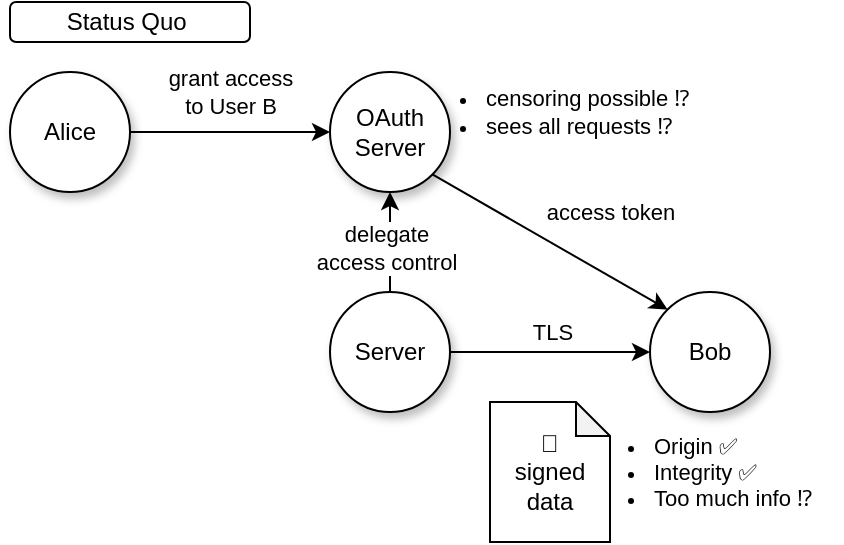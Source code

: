 <mxfile>
    <diagram name="Page-1" id="E1Tv2Iv79u1PMs5fWFh_">
        <mxGraphModel dx="829" dy="769" grid="1" gridSize="10" guides="1" tooltips="1" connect="1" arrows="1" fold="1" page="1" pageScale="1" pageWidth="827" pageHeight="1169" math="0" shadow="0">
            <root>
                <mxCell id="0"/>
                <mxCell id="1" parent="0"/>
                <mxCell id="HxEEL8P-OPklS3m3PPNj-47" value="Status Quo&amp;nbsp;" style="rounded=1;whiteSpace=wrap;html=1;" parent="1" vertex="1">
                    <mxGeometry x="70" y="500" width="120" height="20" as="geometry"/>
                </mxCell>
                <mxCell id="HxEEL8P-OPklS3m3PPNj-18" value="&lt;ul style=&quot;font-size: 11px;&quot;&gt;&lt;li&gt;Origin ✅&lt;/li&gt;&lt;li style=&quot;border-color: var(--border-color);&quot;&gt;Integrity&amp;nbsp;✅&lt;/li&gt;&lt;li&gt;&lt;span style=&quot;background-color: initial;&quot;&gt;Too much info&amp;nbsp;&lt;/span&gt;⁉️&lt;br&gt;&lt;/li&gt;&lt;/ul&gt;" style="rounded=0;whiteSpace=wrap;html=1;align=left;fillColor=none;strokeColor=none;horizontal=1;" parent="1" vertex="1">
                    <mxGeometry x="350" y="705" width="136" height="60" as="geometry"/>
                </mxCell>
                <mxCell id="HxEEL8P-OPklS3m3PPNj-24" value="Server" style="ellipse;whiteSpace=wrap;html=1;aspect=fixed;shadow=1;" parent="1" vertex="1">
                    <mxGeometry x="230" y="645" width="60" height="60" as="geometry"/>
                </mxCell>
                <mxCell id="HxEEL8P-OPklS3m3PPNj-25" style="rounded=0;orthogonalLoop=1;jettySize=auto;html=1;exitX=1;exitY=0.5;exitDx=0;exitDy=0;entryX=0;entryY=0.5;entryDx=0;entryDy=0;" parent="1" source="HxEEL8P-OPklS3m3PPNj-24" target="HxEEL8P-OPklS3m3PPNj-28" edge="1">
                    <mxGeometry relative="1" as="geometry"/>
                </mxCell>
                <mxCell id="HxEEL8P-OPklS3m3PPNj-26" value="TLS" style="edgeLabel;html=1;align=center;verticalAlign=middle;resizable=0;points=[];" parent="HxEEL8P-OPklS3m3PPNj-25" vertex="1" connectable="0">
                    <mxGeometry x="-0.112" y="2" relative="1" as="geometry">
                        <mxPoint x="6" y="-8" as="offset"/>
                    </mxGeometry>
                </mxCell>
                <mxCell id="HxEEL8P-OPklS3m3PPNj-27" value="Alice" style="ellipse;whiteSpace=wrap;html=1;aspect=fixed;shadow=1;" parent="1" vertex="1">
                    <mxGeometry x="70" y="535" width="60" height="60" as="geometry"/>
                </mxCell>
                <mxCell id="HxEEL8P-OPklS3m3PPNj-28" value="Bob" style="ellipse;whiteSpace=wrap;html=1;aspect=fixed;shadow=1;" parent="1" vertex="1">
                    <mxGeometry x="390" y="645" width="60" height="60" as="geometry"/>
                </mxCell>
                <mxCell id="HxEEL8P-OPklS3m3PPNj-29" value="" style="endArrow=none;html=1;rounded=0;startArrow=classic;startFill=1;endFill=0;" parent="1" source="HxEEL8P-OPklS3m3PPNj-33" target="HxEEL8P-OPklS3m3PPNj-27" edge="1">
                    <mxGeometry width="50" height="50" relative="1" as="geometry">
                        <mxPoint x="110" y="575" as="sourcePoint"/>
                        <mxPoint x="450" y="665" as="targetPoint"/>
                    </mxGeometry>
                </mxCell>
                <mxCell id="HxEEL8P-OPklS3m3PPNj-30" value="grant access&lt;br&gt;to User B" style="edgeLabel;html=1;align=center;verticalAlign=middle;resizable=0;points=[];" parent="HxEEL8P-OPklS3m3PPNj-29" vertex="1" connectable="0">
                    <mxGeometry x="-0.004" y="-1" relative="1" as="geometry">
                        <mxPoint y="-19" as="offset"/>
                    </mxGeometry>
                </mxCell>
                <mxCell id="HxEEL8P-OPklS3m3PPNj-32" style="edgeStyle=orthogonalEdgeStyle;rounded=0;orthogonalLoop=1;jettySize=auto;html=1;exitX=0.5;exitY=1;exitDx=0;exitDy=0;entryX=0.5;entryY=0;entryDx=0;entryDy=0;startArrow=classic;startFill=1;endArrow=none;endFill=0;" parent="1" source="HxEEL8P-OPklS3m3PPNj-33" target="HxEEL8P-OPklS3m3PPNj-24" edge="1">
                    <mxGeometry relative="1" as="geometry"/>
                </mxCell>
                <mxCell id="2jyW2hphGHJ1HJf9qghL-2" value="delegate&lt;br&gt;access control" style="edgeLabel;html=1;align=center;verticalAlign=middle;resizable=0;points=[];fontSize=11;fontFamily=Helvetica;" parent="HxEEL8P-OPklS3m3PPNj-32" vertex="1" connectable="0">
                    <mxGeometry x="0.24" y="2" relative="1" as="geometry">
                        <mxPoint x="-4" y="-3" as="offset"/>
                    </mxGeometry>
                </mxCell>
                <mxCell id="HxEEL8P-OPklS3m3PPNj-33" value="OAuth&lt;br&gt;Server" style="ellipse;whiteSpace=wrap;html=1;aspect=fixed;shadow=1;" parent="1" vertex="1">
                    <mxGeometry x="230" y="535" width="60" height="60" as="geometry"/>
                </mxCell>
                <mxCell id="HxEEL8P-OPklS3m3PPNj-34" value="&lt;ul style=&quot;font-size: 11px;&quot;&gt;&lt;li&gt;&lt;span style=&quot;background-color: initial;&quot;&gt;censoring possible&lt;/span&gt;&amp;nbsp;⁉️&lt;/li&gt;&lt;li&gt;&lt;span style=&quot;background-color: initial;&quot;&gt;sees all requests&lt;/span&gt;&amp;nbsp;⁉️&lt;/li&gt;&lt;/ul&gt;" style="rounded=0;whiteSpace=wrap;html=1;align=left;fillColor=none;strokeColor=none;horizontal=1;" parent="1" vertex="1">
                    <mxGeometry x="266" y="535" width="148" height="40" as="geometry"/>
                </mxCell>
                <mxCell id="0T9UpzUMcqbGcj6tkd16-13" value="🔐&lt;br&gt;signed&lt;br&gt;data&lt;br&gt;" style="shape=note;whiteSpace=wrap;html=1;backgroundOutline=1;darkOpacity=0.05;size=17;" parent="1" vertex="1">
                    <mxGeometry x="310" y="700" width="60" height="70" as="geometry"/>
                </mxCell>
                <mxCell id="2jyW2hphGHJ1HJf9qghL-3" value="" style="endArrow=classic;html=1;rounded=0;exitX=1;exitY=1;exitDx=0;exitDy=0;entryX=0;entryY=0;entryDx=0;entryDy=0;" parent="1" source="HxEEL8P-OPklS3m3PPNj-33" target="HxEEL8P-OPklS3m3PPNj-28" edge="1">
                    <mxGeometry width="50" height="50" relative="1" as="geometry">
                        <mxPoint x="310" y="645" as="sourcePoint"/>
                        <mxPoint x="360" y="595" as="targetPoint"/>
                    </mxGeometry>
                </mxCell>
                <mxCell id="2jyW2hphGHJ1HJf9qghL-4" value="access token" style="edgeLabel;html=1;align=center;verticalAlign=middle;resizable=0;points=[];" parent="2jyW2hphGHJ1HJf9qghL-3" vertex="1" connectable="0">
                    <mxGeometry x="0.238" relative="1" as="geometry">
                        <mxPoint x="16" y="-23" as="offset"/>
                    </mxGeometry>
                </mxCell>
            </root>
        </mxGraphModel>
    </diagram>
</mxfile>